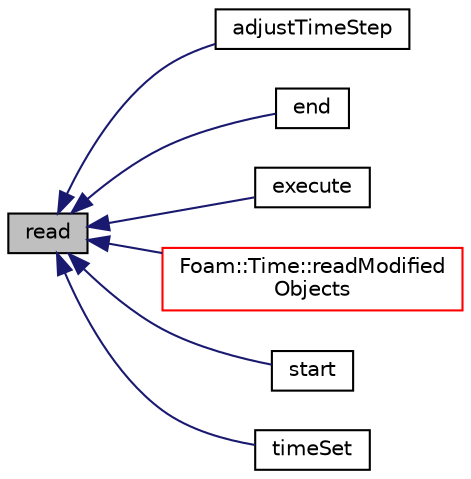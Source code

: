 digraph "read"
{
  bgcolor="transparent";
  edge [fontname="Helvetica",fontsize="10",labelfontname="Helvetica",labelfontsize="10"];
  node [fontname="Helvetica",fontsize="10",shape=record];
  rankdir="LR";
  Node1 [label="read",height=0.2,width=0.4,color="black", fillcolor="grey75", style="filled", fontcolor="black"];
  Node1 -> Node2 [dir="back",color="midnightblue",fontsize="10",style="solid",fontname="Helvetica"];
  Node2 [label="adjustTimeStep",height=0.2,width=0.4,color="black",URL="$a00882.html#a8a88aad980720a56ff0ff3254f885bf9",tooltip="Called at the end of Time::adjustDeltaT() if adjustTime is true. "];
  Node1 -> Node3 [dir="back",color="midnightblue",fontsize="10",style="solid",fontname="Helvetica"];
  Node3 [label="end",height=0.2,width=0.4,color="black",URL="$a00882.html#af545ab12986d2fe462f1013c3bafb5f3",tooltip="Called when Time::run() determines that the time-loop exits. "];
  Node1 -> Node4 [dir="back",color="midnightblue",fontsize="10",style="solid",fontname="Helvetica"];
  Node4 [label="execute",height=0.2,width=0.4,color="black",URL="$a00882.html#aac95a59370aa3936b5a81108dd544307",tooltip="Called at each ++ or += of the time-loop. forceWrite overrides. "];
  Node1 -> Node5 [dir="back",color="midnightblue",fontsize="10",style="solid",fontname="Helvetica"];
  Node5 [label="Foam::Time::readModified\lObjects",height=0.2,width=0.4,color="red",URL="$a02683.html#ad42b9316f3704237d26cd99245d49d61",tooltip="Read the objects that have been modified. "];
  Node1 -> Node6 [dir="back",color="midnightblue",fontsize="10",style="solid",fontname="Helvetica"];
  Node6 [label="start",height=0.2,width=0.4,color="black",URL="$a00882.html#aad5997aaaa2d622f0ca57f8b24a51a7b",tooltip="Called at the start of the time-loop. "];
  Node1 -> Node7 [dir="back",color="midnightblue",fontsize="10",style="solid",fontname="Helvetica"];
  Node7 [label="timeSet",height=0.2,width=0.4,color="black",URL="$a00882.html#ad684acd61b0868602bf3e52d09960a64",tooltip="Called when time was set at the end of the Time::operator++. "];
}
